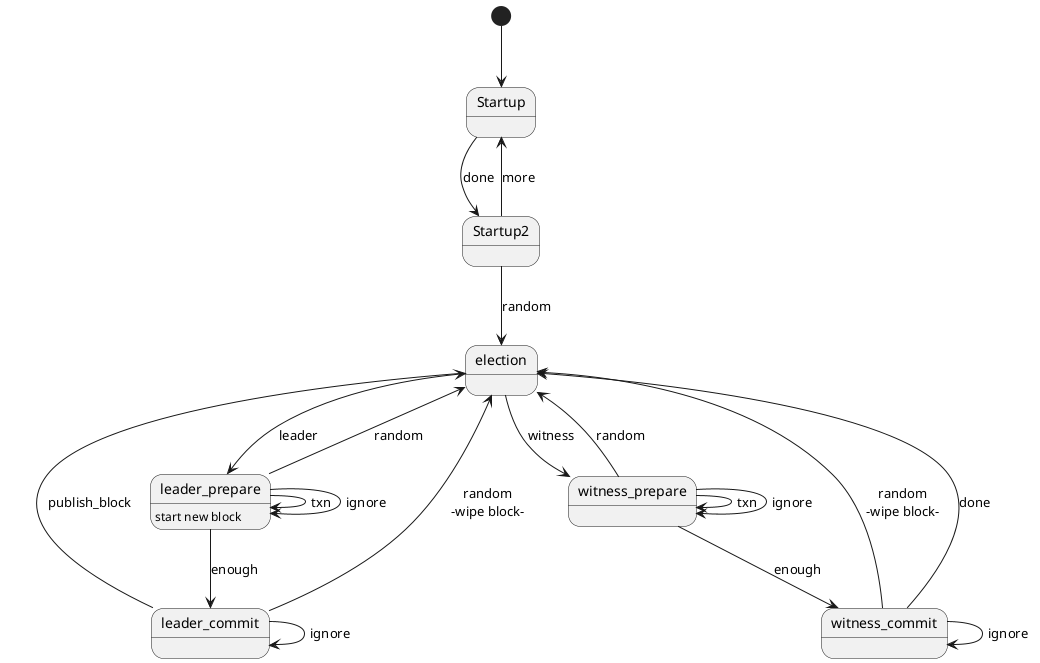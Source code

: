 @startuml
[*] --> Startup
Startup --> Startup2 : done
Startup2 --> Startup : more
Startup2 --> election : random
election --> leader_prepare : leader
election --> witness_prepare : witness
leader_prepare --> leader_prepare : txn
witness_prepare --> witness_prepare : txn
leader_prepare --> leader_prepare : ignore
witness_prepare --> witness_prepare : ignore
leader_prepare : start new block
leader_prepare --> election : random
witness_prepare --> election : random

leader_prepare --> leader_commit :enough
leader_commit --> leader_commit : ignore
leader_commit --> election : random\n-wipe block-

witness_prepare --> witness_commit :enough
witness_commit --> witness_commit : ignore
witness_commit --> election : random\n-wipe block-

leader_commit --> election : publish_block
witness_commit --> election : done
@enduml
